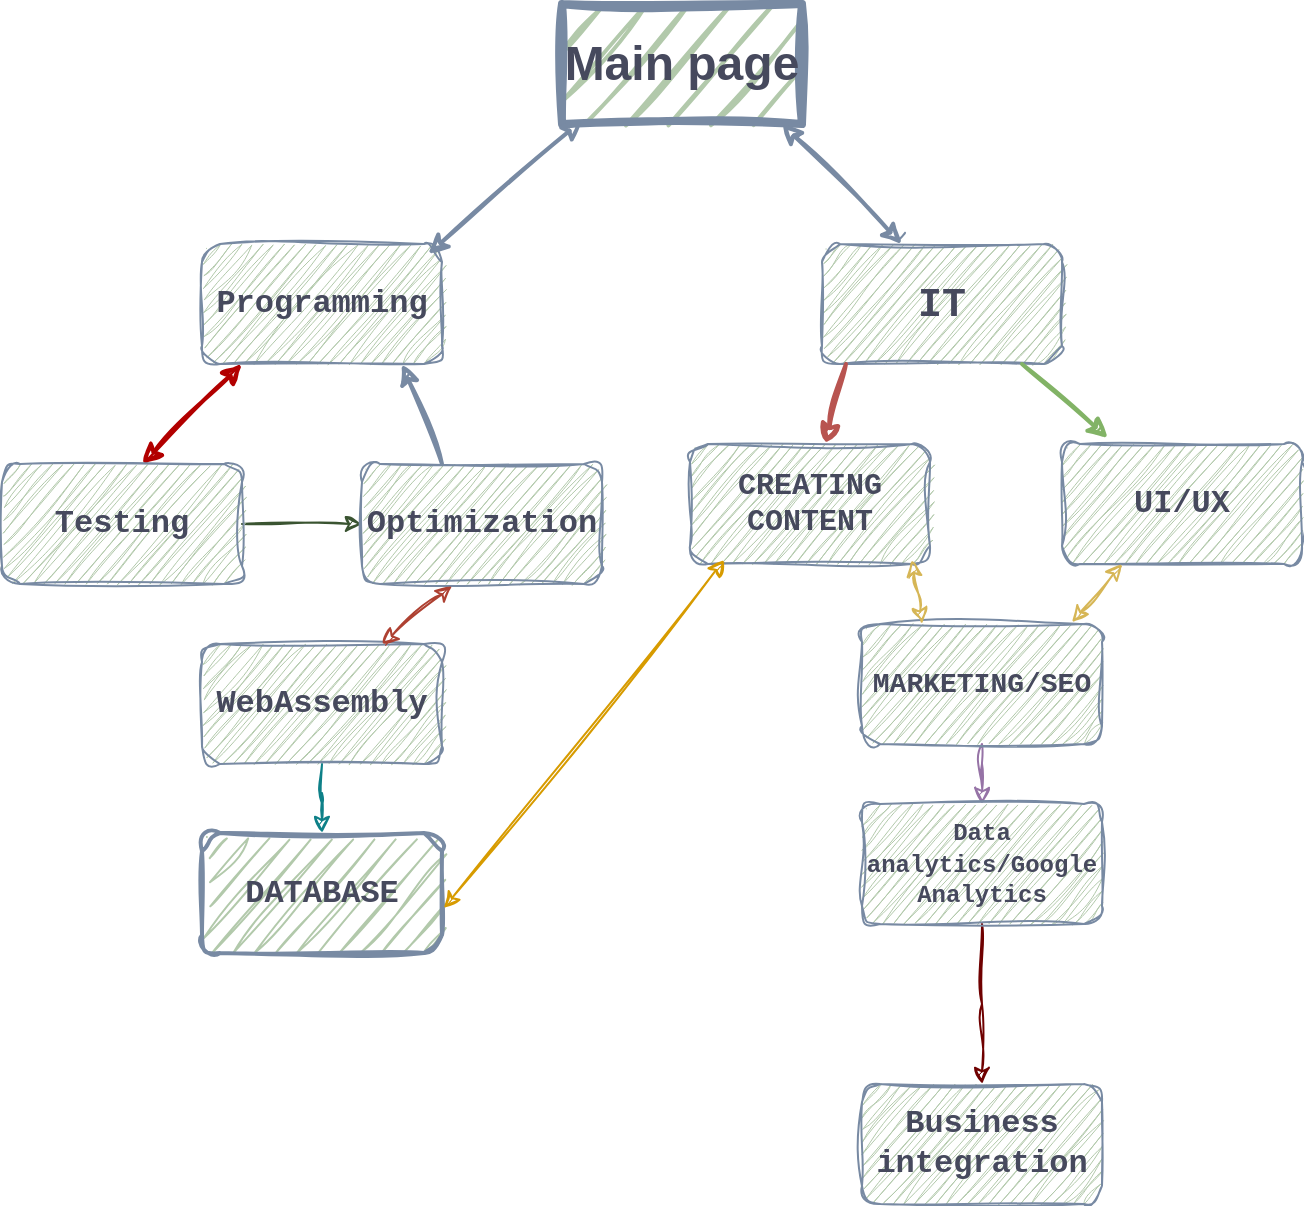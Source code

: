 <mxfile version="24.7.14">
  <diagram name="Сторінка-1" id="7110kqIV02-5x0TXy0v4">
    <mxGraphModel grid="1" page="1" gridSize="10" guides="1" tooltips="1" connect="1" arrows="1" fold="1" pageScale="1" pageWidth="827" pageHeight="1169" math="0" shadow="0">
      <root>
        <mxCell id="0" />
        <mxCell id="1" parent="0" />
        <mxCell id="w-yqjQbXZ8y_n1g_tFaw-2" value="&lt;font style=&quot;font-size: 16px;&quot; face=&quot;Courier New&quot;&gt;&lt;b&gt;Programming&lt;/b&gt;&lt;/font&gt;" style="rounded=1;whiteSpace=wrap;html=1;fillColor=#B2C9AB;strokeColor=#788AA3;sketch=1;curveFitting=1;jiggle=2;labelBackgroundColor=none;fontColor=#46495D;" vertex="1" parent="1">
          <mxGeometry x="170" y="260" width="120" height="60" as="geometry" />
        </mxCell>
        <mxCell id="w-yqjQbXZ8y_n1g_tFaw-3" value="&lt;h1&gt;Main page&lt;br&gt;&lt;/h1&gt;" style="rounded=0;whiteSpace=wrap;html=1;fillColor=#B2C9AB;strokeColor=#788AA3;strokeWidth=4;sketch=1;curveFitting=1;jiggle=2;labelBackgroundColor=none;fontColor=#46495D;" vertex="1" parent="1">
          <mxGeometry x="350" y="140" width="120" height="60" as="geometry" />
        </mxCell>
        <mxCell id="w-yqjQbXZ8y_n1g_tFaw-4" value="&lt;b&gt;&lt;font style=&quot;font-size: 20px;&quot; face=&quot;Courier New&quot;&gt;IT&lt;/font&gt;&lt;/b&gt;" style="rounded=1;whiteSpace=wrap;html=1;fillColor=#B2C9AB;strokeColor=#788AA3;sketch=1;curveFitting=1;jiggle=2;labelBackgroundColor=none;fontColor=#46495D;" vertex="1" parent="1">
          <mxGeometry x="480" y="260" width="120" height="60" as="geometry" />
        </mxCell>
        <mxCell id="w-yqjQbXZ8y_n1g_tFaw-5" value="" style="endArrow=classic;startArrow=classic;html=1;rounded=0;entryX=0.083;entryY=0.967;entryDx=0;entryDy=0;entryPerimeter=0;sketch=1;curveFitting=1;jiggle=2;labelBackgroundColor=none;strokeColor=#788AA3;fontColor=default;flowAnimation=0;strokeWidth=2;exitX=0.942;exitY=0.083;exitDx=0;exitDy=0;exitPerimeter=0;" edge="1" parent="1" source="w-yqjQbXZ8y_n1g_tFaw-2" target="w-yqjQbXZ8y_n1g_tFaw-3">
          <mxGeometry width="50" height="50" relative="1" as="geometry">
            <mxPoint x="250" y="260" as="sourcePoint" />
            <mxPoint x="298.96" y="203" as="targetPoint" />
          </mxGeometry>
        </mxCell>
        <mxCell id="w-yqjQbXZ8y_n1g_tFaw-9" value="" style="endArrow=classic;startArrow=classic;html=1;rounded=0;entryX=0.917;entryY=1;entryDx=0;entryDy=0;entryPerimeter=0;sketch=1;curveFitting=1;jiggle=2;labelBackgroundColor=none;strokeColor=#788AA3;fontColor=default;strokeWidth=2;" edge="1" parent="1" target="w-yqjQbXZ8y_n1g_tFaw-3">
          <mxGeometry width="50" height="50" relative="1" as="geometry">
            <mxPoint x="520" y="260" as="sourcePoint" />
            <mxPoint x="470" y="210" as="targetPoint" />
          </mxGeometry>
        </mxCell>
        <mxCell id="w-yqjQbXZ8y_n1g_tFaw-11" value="" style="endArrow=classic;startArrow=classic;html=1;rounded=0;sketch=1;hachureGap=4;jiggle=2;curveFitting=1;strokeColor=#B20000;fontFamily=Architects Daughter;fontSource=https%3A%2F%2Ffonts.googleapis.com%2Fcss%3Ffamily%3DArchitects%2BDaughter;fontColor=#46495D;fillColor=#e51400;strokeWidth=2;" edge="1" parent="1">
          <mxGeometry width="50" height="50" relative="1" as="geometry">
            <mxPoint x="140" y="370" as="sourcePoint" />
            <mxPoint x="190" y="320" as="targetPoint" />
          </mxGeometry>
        </mxCell>
        <mxCell id="w-yqjQbXZ8y_n1g_tFaw-24" value="" style="edgeStyle=orthogonalEdgeStyle;rounded=0;sketch=1;hachureGap=4;jiggle=2;curveFitting=1;orthogonalLoop=1;jettySize=auto;html=1;strokeColor=#3A5431;fontFamily=Architects Daughter;fontSource=https%3A%2F%2Ffonts.googleapis.com%2Fcss%3Ffamily%3DArchitects%2BDaughter;fontColor=#46495D;fillColor=#6d8764;" edge="1" parent="1" source="w-yqjQbXZ8y_n1g_tFaw-19" target="w-yqjQbXZ8y_n1g_tFaw-20">
          <mxGeometry relative="1" as="geometry" />
        </mxCell>
        <mxCell id="w-yqjQbXZ8y_n1g_tFaw-19" value="&lt;b&gt;&lt;font style=&quot;font-size: 16px;&quot; face=&quot;Courier New&quot;&gt;Testing&lt;/font&gt;&lt;/b&gt;" style="rounded=1;whiteSpace=wrap;html=1;fillColor=#B2C9AB;strokeColor=#788AA3;sketch=1;curveFitting=1;jiggle=2;labelBackgroundColor=none;fontColor=#46495D;" vertex="1" parent="1">
          <mxGeometry x="70" y="370" width="120" height="60" as="geometry" />
        </mxCell>
        <mxCell id="w-yqjQbXZ8y_n1g_tFaw-20" value="&lt;font size=&quot;1&quot; face=&quot;Courier New&quot;&gt;&lt;b style=&quot;font-size: 16px;&quot;&gt;Optimization&lt;/b&gt;&lt;/font&gt;" style="rounded=1;whiteSpace=wrap;html=1;fillColor=#B2C9AB;strokeColor=#788AA3;sketch=1;curveFitting=1;jiggle=2;labelBackgroundColor=none;fontColor=#46495D;" vertex="1" parent="1">
          <mxGeometry x="250" y="370" width="120" height="60" as="geometry" />
        </mxCell>
        <mxCell id="w-yqjQbXZ8y_n1g_tFaw-25" value="&lt;font size=&quot;1&quot; face=&quot;Courier New&quot;&gt;&lt;b style=&quot;font-size: 16px;&quot;&gt;UI/UX&lt;/b&gt;&lt;/font&gt;" style="rounded=1;whiteSpace=wrap;html=1;fillColor=#B2C9AB;strokeColor=#788AA3;sketch=1;curveFitting=1;jiggle=2;labelBackgroundColor=none;fontColor=#46495D;" vertex="1" parent="1">
          <mxGeometry x="600" y="360" width="120" height="60" as="geometry" />
        </mxCell>
        <mxCell id="w-yqjQbXZ8y_n1g_tFaw-30" value="" style="endArrow=classic;html=1;rounded=0;sketch=1;hachureGap=4;jiggle=2;curveFitting=1;strokeColor=#788AA3;fontFamily=Architects Daughter;fontSource=https%3A%2F%2Ffonts.googleapis.com%2Fcss%3Ffamily%3DArchitects%2BDaughter;fontColor=#46495D;fillColor=#B2C9AB;exitX=0.75;exitY=0;exitDx=0;exitDy=0;strokeWidth=2;" edge="1" parent="1">
          <mxGeometry width="50" height="50" relative="1" as="geometry">
            <mxPoint x="290" y="370" as="sourcePoint" />
            <mxPoint x="270" y="320" as="targetPoint" />
          </mxGeometry>
        </mxCell>
        <mxCell id="w-yqjQbXZ8y_n1g_tFaw-35" value="" style="endArrow=classic;html=1;rounded=0;sketch=1;hachureGap=4;jiggle=2;curveFitting=1;strokeColor=#82b366;fontFamily=Architects Daughter;fontSource=https%3A%2F%2Ffonts.googleapis.com%2Fcss%3Ffamily%3DArchitects%2BDaughter;fontColor=#46495D;fillColor=#d5e8d4;entryX=0.192;entryY=-0.05;entryDx=0;entryDy=0;entryPerimeter=0;strokeWidth=2;" edge="1" parent="1" target="w-yqjQbXZ8y_n1g_tFaw-25">
          <mxGeometry width="50" height="50" relative="1" as="geometry">
            <mxPoint x="580" y="320" as="sourcePoint" />
            <mxPoint x="609" y="400" as="targetPoint" />
          </mxGeometry>
        </mxCell>
        <mxCell id="w-yqjQbXZ8y_n1g_tFaw-38" value="&lt;b&gt;&lt;font size=&quot;1&quot; face=&quot;Courier New&quot;&gt;&lt;span style=&quot;font-size: 15px;&quot;&gt;CREATING CONTENT&lt;/span&gt;&lt;/font&gt;&lt;font size=&quot;1&quot;&gt;&lt;br&gt;&lt;/font&gt;&lt;/b&gt;" style="rounded=1;whiteSpace=wrap;html=1;fillColor=#B2C9AB;strokeColor=#788AA3;sketch=1;curveFitting=1;jiggle=2;labelBackgroundColor=none;fontColor=#46495D;" vertex="1" parent="1">
          <mxGeometry x="414" y="360" width="120" height="60" as="geometry" />
        </mxCell>
        <mxCell id="w-yqjQbXZ8y_n1g_tFaw-56" value="" style="edgeStyle=orthogonalEdgeStyle;rounded=0;sketch=1;hachureGap=4;jiggle=2;curveFitting=1;orthogonalLoop=1;jettySize=auto;html=1;strokeColor=#0e8088;fontFamily=Architects Daughter;fontSource=https%3A%2F%2Ffonts.googleapis.com%2Fcss%3Ffamily%3DArchitects%2BDaughter;fontColor=#46495D;fillColor=#b0e3e6;" edge="1" parent="1" source="w-yqjQbXZ8y_n1g_tFaw-10" target="w-yqjQbXZ8y_n1g_tFaw-47">
          <mxGeometry relative="1" as="geometry" />
        </mxCell>
        <mxCell id="w-yqjQbXZ8y_n1g_tFaw-10" value="&lt;font size=&quot;1&quot; face=&quot;Courier New&quot;&gt;&lt;b style=&quot;font-size: 16px;&quot;&gt;WebAssembly&lt;/b&gt;&lt;/font&gt;" style="rounded=1;whiteSpace=wrap;html=1;fillColor=#B2C9AB;strokeColor=#788AA3;sketch=1;curveFitting=1;jiggle=2;labelBackgroundColor=none;fontColor=#46495D;" vertex="1" parent="1">
          <mxGeometry x="170" y="460" width="120" height="60" as="geometry" />
        </mxCell>
        <mxCell id="w-yqjQbXZ8y_n1g_tFaw-46" value="" style="endArrow=classic;html=1;rounded=0;sketch=1;hachureGap=4;jiggle=2;curveFitting=1;strokeColor=#b85450;fontFamily=Architects Daughter;fontSource=https%3A%2F%2Ffonts.googleapis.com%2Fcss%3Ffamily%3DArchitects%2BDaughter;fontColor=#46495D;fillColor=#f8cecc;exitX=0.1;exitY=1;exitDx=0;exitDy=0;exitPerimeter=0;strokeWidth=2;" edge="1" parent="1" source="w-yqjQbXZ8y_n1g_tFaw-4" target="w-yqjQbXZ8y_n1g_tFaw-38">
          <mxGeometry width="50" height="50" relative="1" as="geometry">
            <mxPoint x="480" y="330" as="sourcePoint" />
            <mxPoint x="534" y="540" as="targetPoint" />
          </mxGeometry>
        </mxCell>
        <mxCell id="w-yqjQbXZ8y_n1g_tFaw-47" value="&lt;font size=&quot;1&quot; face=&quot;Courier New&quot;&gt;&lt;b style=&quot;font-size: 16px;&quot;&gt;DATABASE&lt;/b&gt;&lt;/font&gt;" style="rounded=1;whiteSpace=wrap;html=1;fillColor=#B2C9AB;strokeColor=#788AA3;sketch=1;curveFitting=1;jiggle=2;labelBackgroundColor=none;fontColor=#46495D;strokeWidth=2;" vertex="1" parent="1">
          <mxGeometry x="170" y="554.5" width="120" height="60" as="geometry" />
        </mxCell>
        <mxCell id="w-yqjQbXZ8y_n1g_tFaw-57" value="" style="endArrow=classic;startArrow=classic;html=1;rounded=0;sketch=1;hachureGap=4;jiggle=2;curveFitting=1;strokeColor=#ae4132;fontFamily=Architects Daughter;fontSource=https%3A%2F%2Ffonts.googleapis.com%2Fcss%3Ffamily%3DArchitects%2BDaughter;fontColor=#46495D;fillColor=#fad9d5;entryX=0.375;entryY=1.017;entryDx=0;entryDy=0;entryPerimeter=0;" edge="1" parent="1" target="w-yqjQbXZ8y_n1g_tFaw-20">
          <mxGeometry width="50" height="50" relative="1" as="geometry">
            <mxPoint x="260" y="460" as="sourcePoint" />
            <mxPoint x="310" y="410" as="targetPoint" />
          </mxGeometry>
        </mxCell>
        <mxCell id="w-yqjQbXZ8y_n1g_tFaw-58" value="" style="endArrow=classic;startArrow=classic;html=1;rounded=0;sketch=1;hachureGap=4;jiggle=2;curveFitting=1;strokeColor=#d79b00;fontFamily=Architects Daughter;fontSource=https%3A%2F%2Ffonts.googleapis.com%2Fcss%3Ffamily%3DArchitects%2BDaughter;fontColor=#46495D;fillColor=#ffcd28;entryX=0.142;entryY=0.967;entryDx=0;entryDy=0;entryPerimeter=0;exitX=1.008;exitY=0.625;exitDx=0;exitDy=0;exitPerimeter=0;gradientColor=#ffa500;" edge="1" parent="1" source="w-yqjQbXZ8y_n1g_tFaw-47" target="w-yqjQbXZ8y_n1g_tFaw-38">
          <mxGeometry width="50" height="50" relative="1" as="geometry">
            <mxPoint x="431" y="590" as="sourcePoint" />
            <mxPoint x="430" y="450" as="targetPoint" />
          </mxGeometry>
        </mxCell>
        <mxCell id="w-yqjQbXZ8y_n1g_tFaw-64" value="" style="edgeStyle=orthogonalEdgeStyle;rounded=0;sketch=1;hachureGap=4;jiggle=2;curveFitting=1;orthogonalLoop=1;jettySize=auto;html=1;strokeColor=#9673a6;fontFamily=Architects Daughter;fontSource=https%3A%2F%2Ffonts.googleapis.com%2Fcss%3Ffamily%3DArchitects%2BDaughter;fontColor=#46495D;fillColor=#e1d5e7;" edge="1" parent="1" source="w-yqjQbXZ8y_n1g_tFaw-59" target="w-yqjQbXZ8y_n1g_tFaw-63">
          <mxGeometry relative="1" as="geometry" />
        </mxCell>
        <mxCell id="w-yqjQbXZ8y_n1g_tFaw-59" value="&lt;font size=&quot;1&quot; face=&quot;Courier New&quot;&gt;&lt;b style=&quot;font-size: 14px;&quot;&gt;MARKETING/SEO&lt;/b&gt;&lt;/font&gt;" style="rounded=1;whiteSpace=wrap;html=1;fillColor=#B2C9AB;strokeColor=#788AA3;sketch=1;curveFitting=1;jiggle=2;labelBackgroundColor=none;fontColor=#46495D;" vertex="1" parent="1">
          <mxGeometry x="500" y="450" width="120" height="60" as="geometry" />
        </mxCell>
        <mxCell id="w-yqjQbXZ8y_n1g_tFaw-61" value="" style="endArrow=classic;startArrow=classic;html=1;rounded=0;sketch=1;hachureGap=4;jiggle=2;curveFitting=1;strokeColor=#d6b656;fontFamily=Architects Daughter;fontSource=https%3A%2F%2Ffonts.googleapis.com%2Fcss%3Ffamily%3DArchitects%2BDaughter;fontColor=#46495D;fillColor=#fff2cc;exitX=0.25;exitY=0;exitDx=0;exitDy=0;entryX=0.925;entryY=0.967;entryDx=0;entryDy=0;entryPerimeter=0;" edge="1" parent="1" source="w-yqjQbXZ8y_n1g_tFaw-59" target="w-yqjQbXZ8y_n1g_tFaw-38">
          <mxGeometry width="50" height="50" relative="1" as="geometry">
            <mxPoint x="544" y="446" as="sourcePoint" />
            <mxPoint x="520" y="410" as="targetPoint" />
          </mxGeometry>
        </mxCell>
        <mxCell id="w-yqjQbXZ8y_n1g_tFaw-62" value="" style="endArrow=classic;startArrow=classic;html=1;rounded=0;sketch=1;hachureGap=4;jiggle=2;curveFitting=1;strokeColor=#d6b656;fontFamily=Architects Daughter;fontSource=https%3A%2F%2Ffonts.googleapis.com%2Fcss%3Ffamily%3DArchitects%2BDaughter;fontColor=#46495D;fillColor=#fff2cc;entryX=0.25;entryY=1;entryDx=0;entryDy=0;exitX=0.875;exitY=-0.017;exitDx=0;exitDy=0;exitPerimeter=0;" edge="1" parent="1" source="w-yqjQbXZ8y_n1g_tFaw-59" target="w-yqjQbXZ8y_n1g_tFaw-25">
          <mxGeometry width="50" height="50" relative="1" as="geometry">
            <mxPoint x="650" y="490" as="sourcePoint" />
            <mxPoint x="700" y="440" as="targetPoint" />
          </mxGeometry>
        </mxCell>
        <mxCell id="w-yqjQbXZ8y_n1g_tFaw-66" value="" style="edgeStyle=orthogonalEdgeStyle;rounded=0;sketch=1;hachureGap=4;jiggle=2;curveFitting=1;orthogonalLoop=1;jettySize=auto;html=1;strokeColor=#6F0000;fontFamily=Architects Daughter;fontSource=https%3A%2F%2Ffonts.googleapis.com%2Fcss%3Ffamily%3DArchitects%2BDaughter;fontColor=#46495D;fillColor=#a20025;" edge="1" parent="1" source="w-yqjQbXZ8y_n1g_tFaw-63">
          <mxGeometry relative="1" as="geometry">
            <mxPoint x="560" y="680" as="targetPoint" />
          </mxGeometry>
        </mxCell>
        <mxCell id="w-yqjQbXZ8y_n1g_tFaw-63" value="&lt;font size=&quot;1&quot; face=&quot;Courier New&quot;&gt;&lt;b style=&quot;font-size: 12px;&quot;&gt;Data analytics/Google Analytics&lt;/b&gt;&lt;/font&gt;" style="rounded=1;whiteSpace=wrap;html=1;fillColor=#B2C9AB;strokeColor=#788AA3;sketch=1;curveFitting=1;jiggle=2;labelBackgroundColor=none;fontColor=#46495D;" vertex="1" parent="1">
          <mxGeometry x="500" y="540" width="120" height="60" as="geometry" />
        </mxCell>
        <mxCell id="w-yqjQbXZ8y_n1g_tFaw-67" value="&lt;font style=&quot;font-size: 16px;&quot; face=&quot;Courier New&quot;&gt;&lt;b&gt;Business integration&lt;br&gt;&lt;/b&gt;&lt;/font&gt;" style="rounded=1;whiteSpace=wrap;html=1;fillColor=#B2C9AB;strokeColor=#788AA3;sketch=1;curveFitting=1;jiggle=2;labelBackgroundColor=none;fontColor=#46495D;" vertex="1" parent="1">
          <mxGeometry x="500" y="680" width="120" height="60" as="geometry" />
        </mxCell>
      </root>
    </mxGraphModel>
  </diagram>
</mxfile>
